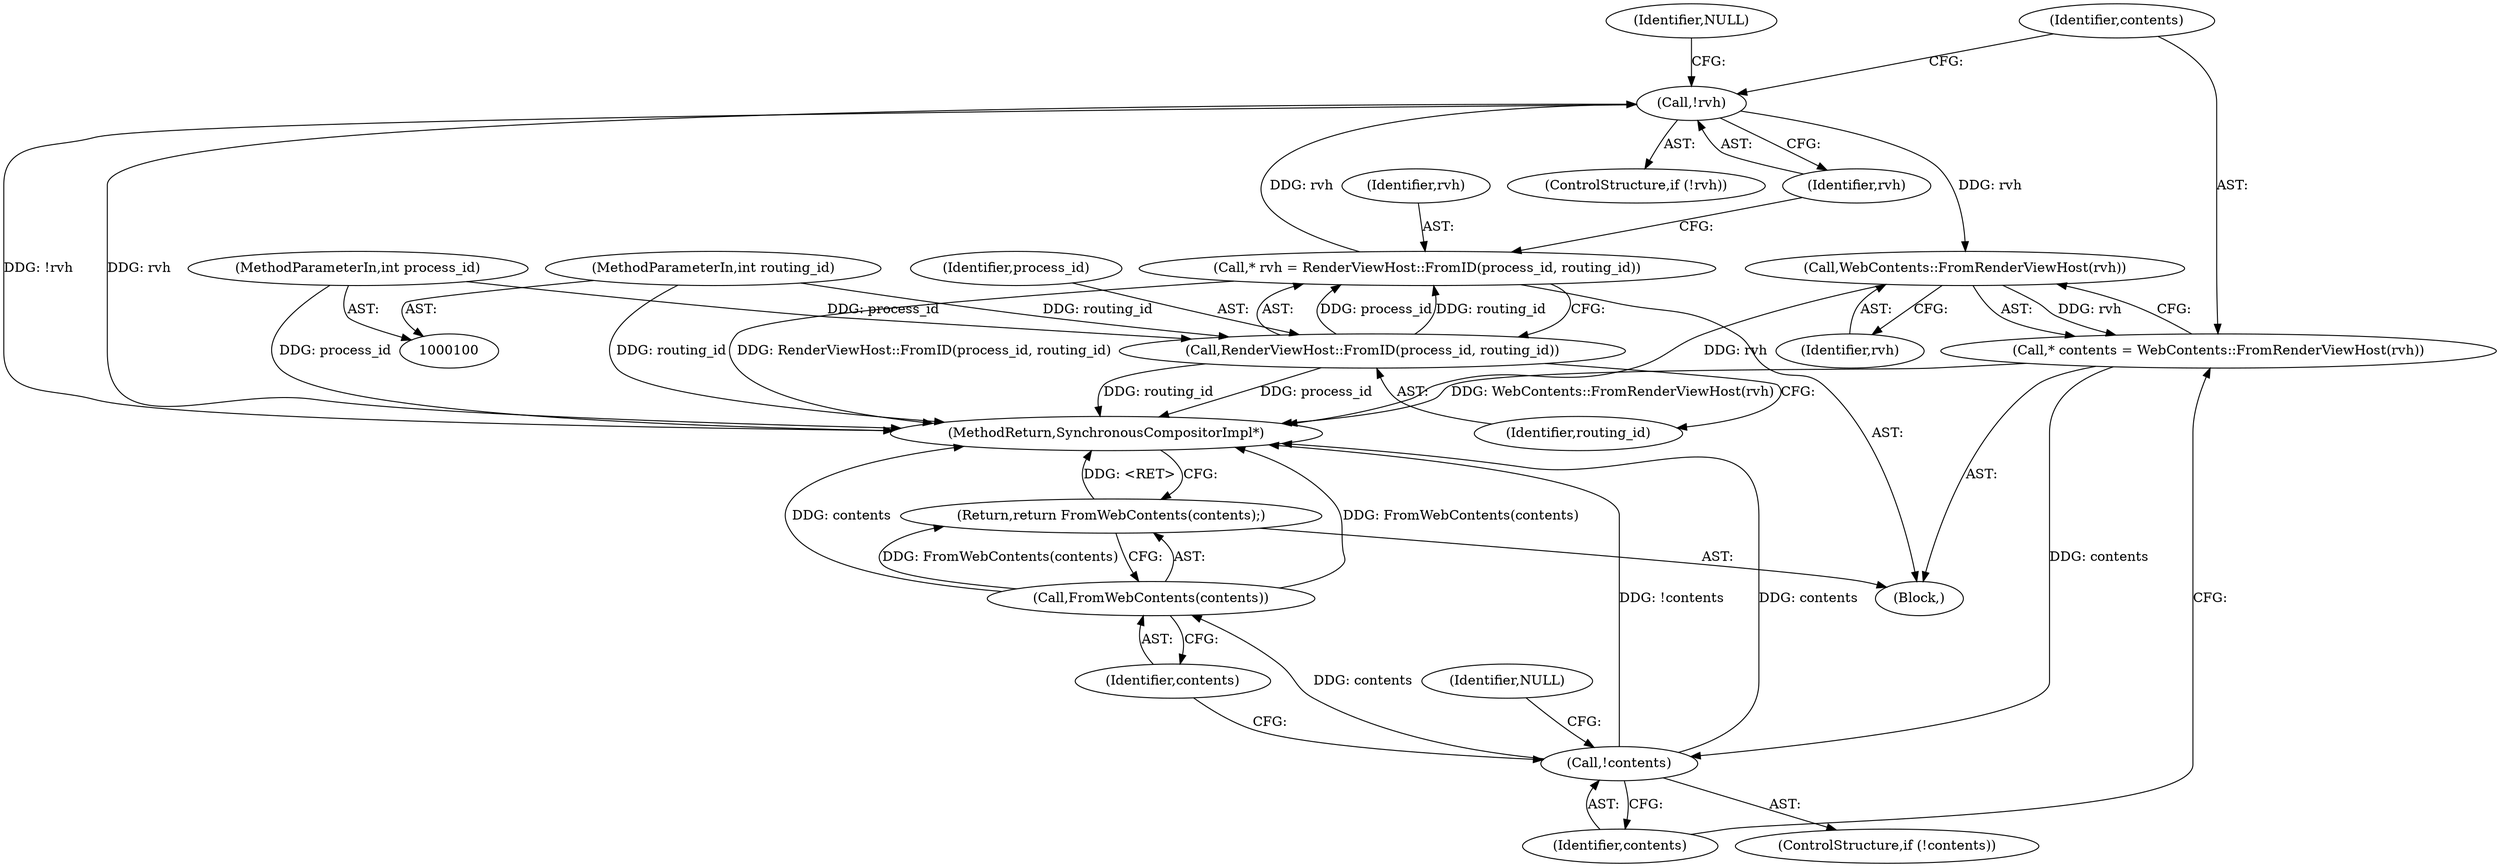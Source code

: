 digraph "0_Chrome_0e3d721470add955c056e3051614f58c7220e85b_6@pointer" {
"1000117" [label="(Call,!rvh)"];
"1000111" [label="(Call,* rvh = RenderViewHost::FromID(process_id, routing_id))"];
"1000113" [label="(Call,RenderViewHost::FromID(process_id, routing_id))"];
"1000101" [label="(MethodParameterIn,int process_id)"];
"1000102" [label="(MethodParameterIn,int routing_id)"];
"1000124" [label="(Call,WebContents::FromRenderViewHost(rvh))"];
"1000122" [label="(Call,* contents = WebContents::FromRenderViewHost(rvh))"];
"1000127" [label="(Call,!contents)"];
"1000132" [label="(Call,FromWebContents(contents))"];
"1000131" [label="(Return,return FromWebContents(contents);)"];
"1000126" [label="(ControlStructure,if (!contents))"];
"1000128" [label="(Identifier,contents)"];
"1000122" [label="(Call,* contents = WebContents::FromRenderViewHost(rvh))"];
"1000130" [label="(Identifier,NULL)"];
"1000117" [label="(Call,!rvh)"];
"1000111" [label="(Call,* rvh = RenderViewHost::FromID(process_id, routing_id))"];
"1000113" [label="(Call,RenderViewHost::FromID(process_id, routing_id))"];
"1000120" [label="(Identifier,NULL)"];
"1000101" [label="(MethodParameterIn,int process_id)"];
"1000118" [label="(Identifier,rvh)"];
"1000124" [label="(Call,WebContents::FromRenderViewHost(rvh))"];
"1000133" [label="(Identifier,contents)"];
"1000131" [label="(Return,return FromWebContents(contents);)"];
"1000125" [label="(Identifier,rvh)"];
"1000127" [label="(Call,!contents)"];
"1000112" [label="(Identifier,rvh)"];
"1000103" [label="(Block,)"];
"1000102" [label="(MethodParameterIn,int routing_id)"];
"1000116" [label="(ControlStructure,if (!rvh))"];
"1000115" [label="(Identifier,routing_id)"];
"1000134" [label="(MethodReturn,SynchronousCompositorImpl*)"];
"1000114" [label="(Identifier,process_id)"];
"1000132" [label="(Call,FromWebContents(contents))"];
"1000123" [label="(Identifier,contents)"];
"1000117" -> "1000116"  [label="AST: "];
"1000117" -> "1000118"  [label="CFG: "];
"1000118" -> "1000117"  [label="AST: "];
"1000120" -> "1000117"  [label="CFG: "];
"1000123" -> "1000117"  [label="CFG: "];
"1000117" -> "1000134"  [label="DDG: !rvh"];
"1000117" -> "1000134"  [label="DDG: rvh"];
"1000111" -> "1000117"  [label="DDG: rvh"];
"1000117" -> "1000124"  [label="DDG: rvh"];
"1000111" -> "1000103"  [label="AST: "];
"1000111" -> "1000113"  [label="CFG: "];
"1000112" -> "1000111"  [label="AST: "];
"1000113" -> "1000111"  [label="AST: "];
"1000118" -> "1000111"  [label="CFG: "];
"1000111" -> "1000134"  [label="DDG: RenderViewHost::FromID(process_id, routing_id)"];
"1000113" -> "1000111"  [label="DDG: process_id"];
"1000113" -> "1000111"  [label="DDG: routing_id"];
"1000113" -> "1000115"  [label="CFG: "];
"1000114" -> "1000113"  [label="AST: "];
"1000115" -> "1000113"  [label="AST: "];
"1000113" -> "1000134"  [label="DDG: process_id"];
"1000113" -> "1000134"  [label="DDG: routing_id"];
"1000101" -> "1000113"  [label="DDG: process_id"];
"1000102" -> "1000113"  [label="DDG: routing_id"];
"1000101" -> "1000100"  [label="AST: "];
"1000101" -> "1000134"  [label="DDG: process_id"];
"1000102" -> "1000100"  [label="AST: "];
"1000102" -> "1000134"  [label="DDG: routing_id"];
"1000124" -> "1000122"  [label="AST: "];
"1000124" -> "1000125"  [label="CFG: "];
"1000125" -> "1000124"  [label="AST: "];
"1000122" -> "1000124"  [label="CFG: "];
"1000124" -> "1000134"  [label="DDG: rvh"];
"1000124" -> "1000122"  [label="DDG: rvh"];
"1000122" -> "1000103"  [label="AST: "];
"1000123" -> "1000122"  [label="AST: "];
"1000128" -> "1000122"  [label="CFG: "];
"1000122" -> "1000134"  [label="DDG: WebContents::FromRenderViewHost(rvh)"];
"1000122" -> "1000127"  [label="DDG: contents"];
"1000127" -> "1000126"  [label="AST: "];
"1000127" -> "1000128"  [label="CFG: "];
"1000128" -> "1000127"  [label="AST: "];
"1000130" -> "1000127"  [label="CFG: "];
"1000133" -> "1000127"  [label="CFG: "];
"1000127" -> "1000134"  [label="DDG: !contents"];
"1000127" -> "1000134"  [label="DDG: contents"];
"1000127" -> "1000132"  [label="DDG: contents"];
"1000132" -> "1000131"  [label="AST: "];
"1000132" -> "1000133"  [label="CFG: "];
"1000133" -> "1000132"  [label="AST: "];
"1000131" -> "1000132"  [label="CFG: "];
"1000132" -> "1000134"  [label="DDG: FromWebContents(contents)"];
"1000132" -> "1000134"  [label="DDG: contents"];
"1000132" -> "1000131"  [label="DDG: FromWebContents(contents)"];
"1000131" -> "1000103"  [label="AST: "];
"1000134" -> "1000131"  [label="CFG: "];
"1000131" -> "1000134"  [label="DDG: <RET>"];
}
